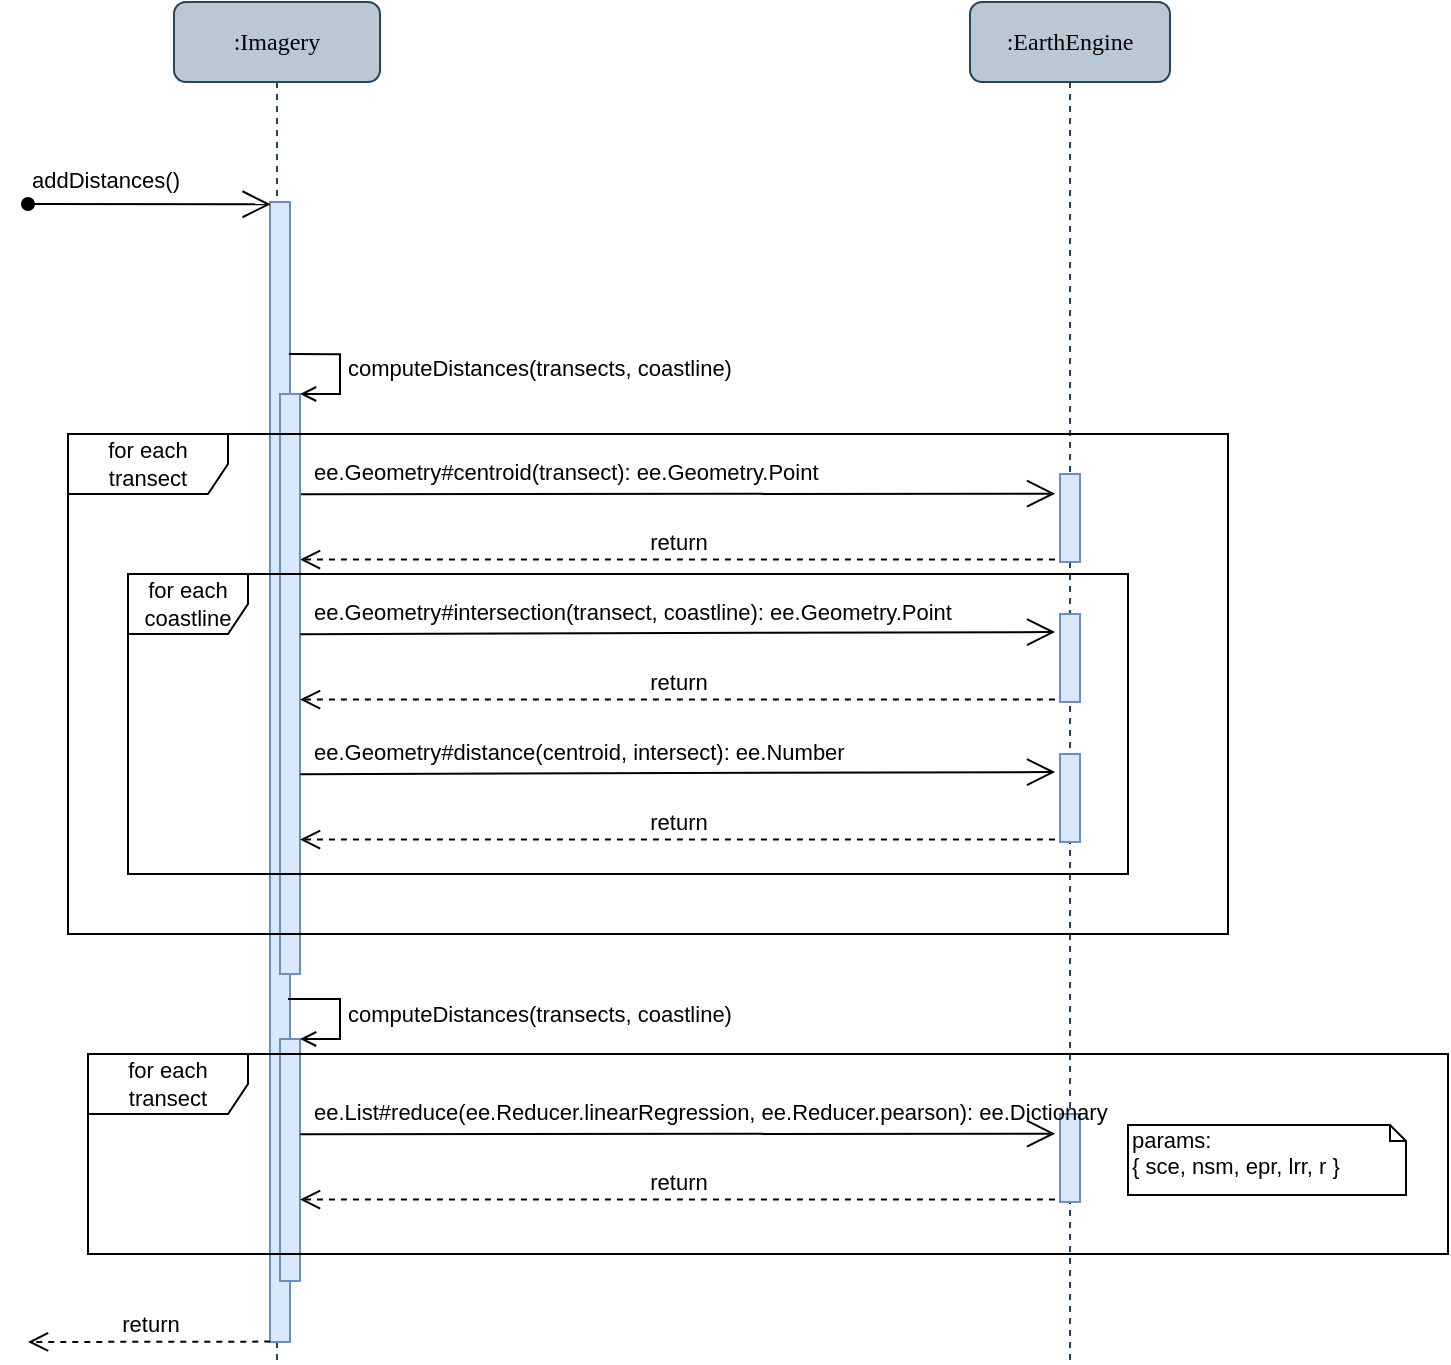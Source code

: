 <mxfile version="12.3.3" type="device" pages="1"><diagram name="sequence" id="13e1069c-82ec-6db2-03f1-153e76fe0fe0"><mxGraphModel dx="1422" dy="713" grid="1" gridSize="10" guides="1" tooltips="1" connect="1" arrows="1" fold="1" page="1" pageScale="1" pageWidth="1100" pageHeight="850" background="#ffffff" math="0" shadow="0"><root><mxCell id="0"/><mxCell id="1" parent="0"/><mxCell id="7baba1c4bc27f4b0-8" value=":Imagery" style="shape=umlLifeline;perimeter=lifelinePerimeter;whiteSpace=wrap;html=1;container=1;collapsible=0;recursiveResize=0;outlineConnect=0;rounded=1;shadow=0;comic=0;labelBackgroundColor=none;strokeColor=#23445d;strokeWidth=1;fillColor=#bac8d3;fontFamily=Verdana;fontSize=12;align=center;" parent="1" vertex="1"><mxGeometry x="163" y="34" width="103" height="680" as="geometry"/></mxCell><mxCell id="7baba1c4bc27f4b0-9" value="" style="html=1;points=[];perimeter=orthogonalPerimeter;rounded=0;shadow=0;comic=0;labelBackgroundColor=none;strokeColor=#6c8ebf;strokeWidth=1;fillColor=#dae8fc;fontFamily=Verdana;fontSize=12;align=center;" parent="7baba1c4bc27f4b0-8" vertex="1"><mxGeometry x="48" y="100" width="10" height="570" as="geometry"/></mxCell><mxCell id="Nbv8HyM-VytdRdQHSwOe-21" value="" style="endArrow=open;endFill=1;endSize=12;html=1;entryX=0.036;entryY=0.002;entryDx=0;entryDy=0;entryPerimeter=0;startArrow=oval;startFill=1;" parent="1" target="7baba1c4bc27f4b0-9" edge="1"><mxGeometry width="160" relative="1" as="geometry"><mxPoint x="90" y="135" as="sourcePoint"/><mxPoint x="206" y="135" as="targetPoint"/></mxGeometry></mxCell><mxCell id="Nbv8HyM-VytdRdQHSwOe-22" value="addDistances()" style="text;html=1;resizable=0;points=[];autosize=1;align=left;verticalAlign=top;spacingTop=-4;fontSize=11;" parent="1" vertex="1"><mxGeometry x="90" y="114" width="90" height="10" as="geometry"/></mxCell><mxCell id="Nbv8HyM-VytdRdQHSwOe-80" value="ee.Geometry#centroid(transect): ee.Geometry.Point" style="text;html=1;resizable=0;points=[];autosize=1;align=left;verticalAlign=top;spacingTop=-4;fontSize=11;" parent="1" vertex="1"><mxGeometry x="231" y="260" width="270" height="10" as="geometry"/></mxCell><mxCell id="Nbv8HyM-VytdRdQHSwOe-81" value="" style="endArrow=open;endFill=1;endSize=12;html=1;exitX=1.064;exitY=0.001;exitDx=0;exitDy=0;exitPerimeter=0;entryX=-0.243;entryY=0.224;entryDx=0;entryDy=0;entryPerimeter=0;" parent="1" edge="1" target="Nbv8HyM-VytdRdQHSwOe-68"><mxGeometry width="160" relative="1" as="geometry"><mxPoint x="226.14" y="280.07" as="sourcePoint"/><mxPoint x="610" y="280" as="targetPoint"/></mxGeometry></mxCell><mxCell id="Nbv8HyM-VytdRdQHSwOe-82" value="return" style="html=1;verticalAlign=bottom;endArrow=open;dashed=1;endSize=8;exitX=-0.253;exitY=0.972;exitDx=0;exitDy=0;exitPerimeter=0;" parent="1" edge="1" target="HVqjK3tL5VZQBHAErXW3-5" source="Nbv8HyM-VytdRdQHSwOe-68"><mxGeometry relative="1" as="geometry"><mxPoint x="226" y="316.51" as="targetPoint"/><mxPoint x="560" y="320" as="sourcePoint"/><Array as="points"/></mxGeometry></mxCell><mxCell id="Nbv8HyM-VytdRdQHSwOe-88" value="return" style="html=1;verticalAlign=bottom;endArrow=open;dashed=1;endSize=8;exitX=0.014;exitY=1.002;exitDx=0;exitDy=0;exitPerimeter=0;" parent="1" edge="1"><mxGeometry relative="1" as="geometry"><mxPoint x="90" y="704" as="targetPoint"/><mxPoint x="211.14" y="703.8" as="sourcePoint"/></mxGeometry></mxCell><mxCell id="HVqjK3tL5VZQBHAErXW3-5" value="" style="html=1;points=[];perimeter=orthogonalPerimeter;fillColor=#dae8fc;strokeColor=#6c8ebf;" vertex="1" parent="1"><mxGeometry x="216" y="230" width="10" height="290" as="geometry"/></mxCell><mxCell id="HVqjK3tL5VZQBHAErXW3-6" value="computeDistances(transects,&amp;nbsp;coastline)" style="edgeStyle=orthogonalEdgeStyle;html=1;align=left;spacingLeft=2;endArrow=open;rounded=0;entryX=1;entryY=0;endFill=0;" edge="1" parent="1" target="HVqjK3tL5VZQBHAErXW3-5"><mxGeometry relative="1" as="geometry"><mxPoint x="220.441" y="210.059" as="sourcePoint"/><Array as="points"><mxPoint x="246" y="209.5"/></Array></mxGeometry></mxCell><mxCell id="Nbv8HyM-VytdRdQHSwOe-61" value=":EarthEngine" style="shape=umlLifeline;perimeter=lifelinePerimeter;whiteSpace=wrap;html=1;container=1;collapsible=0;recursiveResize=0;outlineConnect=0;rounded=1;shadow=0;comic=0;labelBackgroundColor=none;strokeColor=#23445d;strokeWidth=1;fillColor=#bac8d3;fontFamily=Verdana;fontSize=12;align=center;" parent="1" vertex="1"><mxGeometry x="561" y="34" width="100" height="680" as="geometry"/></mxCell><mxCell id="Nbv8HyM-VytdRdQHSwOe-68" value="" style="html=1;points=[];perimeter=orthogonalPerimeter;rounded=0;shadow=0;comic=0;labelBackgroundColor=none;strokeColor=#6c8ebf;strokeWidth=1;fillColor=#dae8fc;fontFamily=Verdana;fontSize=12;align=center;" parent="Nbv8HyM-VytdRdQHSwOe-61" vertex="1"><mxGeometry x="45" y="236" width="10" height="44" as="geometry"/></mxCell><mxCell id="HVqjK3tL5VZQBHAErXW3-20" value="" style="html=1;points=[];perimeter=orthogonalPerimeter;rounded=0;shadow=0;comic=0;labelBackgroundColor=none;strokeColor=#6c8ebf;strokeWidth=1;fillColor=#dae8fc;fontFamily=Verdana;fontSize=12;align=center;" vertex="1" parent="Nbv8HyM-VytdRdQHSwOe-61"><mxGeometry x="45" y="306" width="10" height="44" as="geometry"/></mxCell><mxCell id="HVqjK3tL5VZQBHAErXW3-37" value="" style="html=1;points=[];perimeter=orthogonalPerimeter;rounded=0;shadow=0;comic=0;labelBackgroundColor=none;strokeColor=#6c8ebf;strokeWidth=1;fillColor=#dae8fc;fontFamily=Verdana;fontSize=12;align=center;" vertex="1" parent="Nbv8HyM-VytdRdQHSwOe-61"><mxGeometry x="45" y="376" width="10" height="44" as="geometry"/></mxCell><mxCell id="HVqjK3tL5VZQBHAErXW3-43" value="" style="html=1;points=[];perimeter=orthogonalPerimeter;rounded=0;shadow=0;comic=0;labelBackgroundColor=none;strokeColor=#6c8ebf;strokeWidth=1;fillColor=#dae8fc;fontFamily=Verdana;fontSize=12;align=center;" vertex="1" parent="Nbv8HyM-VytdRdQHSwOe-61"><mxGeometry x="45" y="556" width="10" height="44" as="geometry"/></mxCell><mxCell id="HVqjK3tL5VZQBHAErXW3-17" value="" style="endArrow=open;endFill=1;endSize=12;html=1;exitX=1.064;exitY=0.001;exitDx=0;exitDy=0;exitPerimeter=0;entryX=-0.243;entryY=0.205;entryDx=0;entryDy=0;entryPerimeter=0;" edge="1" parent="1" target="HVqjK3tL5VZQBHAErXW3-20"><mxGeometry width="160" relative="1" as="geometry"><mxPoint x="226.14" y="350.07" as="sourcePoint"/><mxPoint x="607" y="348" as="targetPoint"/></mxGeometry></mxCell><mxCell id="HVqjK3tL5VZQBHAErXW3-18" value="ee.Geometry#intersection(transect, coastline): ee.Geometry.Point" style="text;html=1;resizable=0;points=[];autosize=1;align=left;verticalAlign=top;spacingTop=-4;fontSize=11;" vertex="1" parent="1"><mxGeometry x="231" y="330" width="330" height="10" as="geometry"/></mxCell><mxCell id="HVqjK3tL5VZQBHAErXW3-19" value="return" style="html=1;verticalAlign=bottom;endArrow=open;dashed=1;endSize=8;exitX=-0.253;exitY=0.972;exitDx=0;exitDy=0;exitPerimeter=0;" edge="1" source="HVqjK3tL5VZQBHAErXW3-20" parent="1"><mxGeometry relative="1" as="geometry"><mxPoint x="226" y="382.768" as="targetPoint"/><mxPoint x="560" y="390" as="sourcePoint"/><Array as="points"/></mxGeometry></mxCell><mxCell id="HVqjK3tL5VZQBHAErXW3-24" value="params:&lt;br&gt;{ sce, nsm, epr, lrr, r }" style="shape=note;whiteSpace=wrap;html=1;size=8;verticalAlign=top;align=left;spacingTop=-6;fontSize=11;" vertex="1" parent="1"><mxGeometry x="640" y="595.5" width="139" height="35" as="geometry"/></mxCell><mxCell id="HVqjK3tL5VZQBHAErXW3-35" value="ee.Geometry#distance(centroid, intersect): ee.Number" style="text;html=1;resizable=0;points=[];autosize=1;align=left;verticalAlign=top;spacingTop=-4;fontSize=11;" vertex="1" parent="1"><mxGeometry x="231" y="400" width="280" height="10" as="geometry"/></mxCell><mxCell id="HVqjK3tL5VZQBHAErXW3-36" value="" style="endArrow=open;endFill=1;endSize=12;html=1;exitX=1.064;exitY=0.001;exitDx=0;exitDy=0;exitPerimeter=0;entryX=-0.243;entryY=0.205;entryDx=0;entryDy=0;entryPerimeter=0;" edge="1" target="HVqjK3tL5VZQBHAErXW3-37" parent="1"><mxGeometry width="160" relative="1" as="geometry"><mxPoint x="226.14" y="420.07" as="sourcePoint"/><mxPoint x="607" y="418" as="targetPoint"/></mxGeometry></mxCell><mxCell id="HVqjK3tL5VZQBHAErXW3-38" value="return" style="html=1;verticalAlign=bottom;endArrow=open;dashed=1;endSize=8;exitX=-0.253;exitY=0.972;exitDx=0;exitDy=0;exitPerimeter=0;" edge="1" source="HVqjK3tL5VZQBHAErXW3-37" parent="1"><mxGeometry relative="1" as="geometry"><mxPoint x="226" y="452.768" as="targetPoint"/><mxPoint x="560" y="460" as="sourcePoint"/><Array as="points"/></mxGeometry></mxCell><mxCell id="HVqjK3tL5VZQBHAErXW3-40" value="for each coastline" style="shape=umlFrame;whiteSpace=wrap;html=1;fontSize=11;width=60;height=30;" vertex="1" parent="1"><mxGeometry x="140" y="320" width="500" height="150" as="geometry"/></mxCell><mxCell id="HVqjK3tL5VZQBHAErXW3-41" value="" style="html=1;points=[];perimeter=orthogonalPerimeter;fillColor=#dae8fc;strokeColor=#6c8ebf;" vertex="1" parent="1"><mxGeometry x="216" y="552.5" width="10" height="121" as="geometry"/></mxCell><mxCell id="HVqjK3tL5VZQBHAErXW3-42" value="computeDistances(transects,&amp;nbsp;coastline)" style="edgeStyle=orthogonalEdgeStyle;html=1;align=left;spacingLeft=2;endArrow=open;rounded=0;entryX=1;entryY=0;endFill=0;" edge="1" target="HVqjK3tL5VZQBHAErXW3-41" parent="1"><mxGeometry relative="1" as="geometry"><mxPoint x="220" y="532.5" as="sourcePoint"/><Array as="points"><mxPoint x="246" y="532"/></Array></mxGeometry></mxCell><mxCell id="HVqjK3tL5VZQBHAErXW3-44" value="return" style="html=1;verticalAlign=bottom;endArrow=open;dashed=1;endSize=8;exitX=-0.253;exitY=0.972;exitDx=0;exitDy=0;exitPerimeter=0;" edge="1" source="HVqjK3tL5VZQBHAErXW3-43" parent="1"><mxGeometry relative="1" as="geometry"><mxPoint x="226" y="632.768" as="targetPoint"/><mxPoint x="560" y="640" as="sourcePoint"/><Array as="points"/></mxGeometry></mxCell><mxCell id="HVqjK3tL5VZQBHAErXW3-45" value="" style="endArrow=open;endFill=1;endSize=12;html=1;exitX=1.064;exitY=0.001;exitDx=0;exitDy=0;exitPerimeter=0;entryX=-0.243;entryY=0.224;entryDx=0;entryDy=0;entryPerimeter=0;" edge="1" target="HVqjK3tL5VZQBHAErXW3-43" parent="1"><mxGeometry width="160" relative="1" as="geometry"><mxPoint x="226.14" y="600.07" as="sourcePoint"/><mxPoint x="610" y="600" as="targetPoint"/></mxGeometry></mxCell><mxCell id="HVqjK3tL5VZQBHAErXW3-46" value="ee.List#reduce(ee.Reducer.linearRegression, ee.Reducer.pearson): ee.Dictionary" style="text;html=1;resizable=0;points=[];autosize=1;align=left;verticalAlign=top;spacingTop=-4;fontSize=11;" vertex="1" parent="1"><mxGeometry x="231" y="580" width="410" height="10" as="geometry"/></mxCell><mxCell id="Nbv8HyM-VytdRdQHSwOe-60" value="for each transect" style="shape=umlFrame;whiteSpace=wrap;html=1;fontSize=11;width=80;height=30;" parent="1" vertex="1"><mxGeometry x="110" y="250" width="580" height="250" as="geometry"/></mxCell><mxCell id="HVqjK3tL5VZQBHAErXW3-47" value="for each transect" style="shape=umlFrame;whiteSpace=wrap;html=1;fontSize=11;width=80;height=30;" vertex="1" parent="1"><mxGeometry x="120" y="560" width="680" height="100" as="geometry"/></mxCell></root></mxGraphModel></diagram></mxfile>